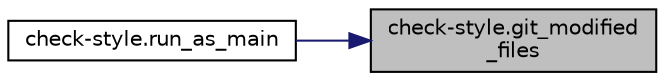 digraph "check-style.git_modified_files"
{
 // LATEX_PDF_SIZE
  edge [fontname="Helvetica",fontsize="10",labelfontname="Helvetica",labelfontsize="10"];
  node [fontname="Helvetica",fontsize="10",shape=record];
  rankdir="RL";
  Node1 [label="check-style.git_modified\l_files",height=0.2,width=0.4,color="black", fillcolor="grey75", style="filled", fontcolor="black",tooltip=" "];
  Node1 -> Node2 [dir="back",color="midnightblue",fontsize="10",style="solid",fontname="Helvetica"];
  Node2 [label="check-style.run_as_main",height=0.2,width=0.4,color="black", fillcolor="white", style="filled",URL="$namespacecheck-style.html#a9b597c289b896e5c796181f774d4639d",tooltip=" "];
}
